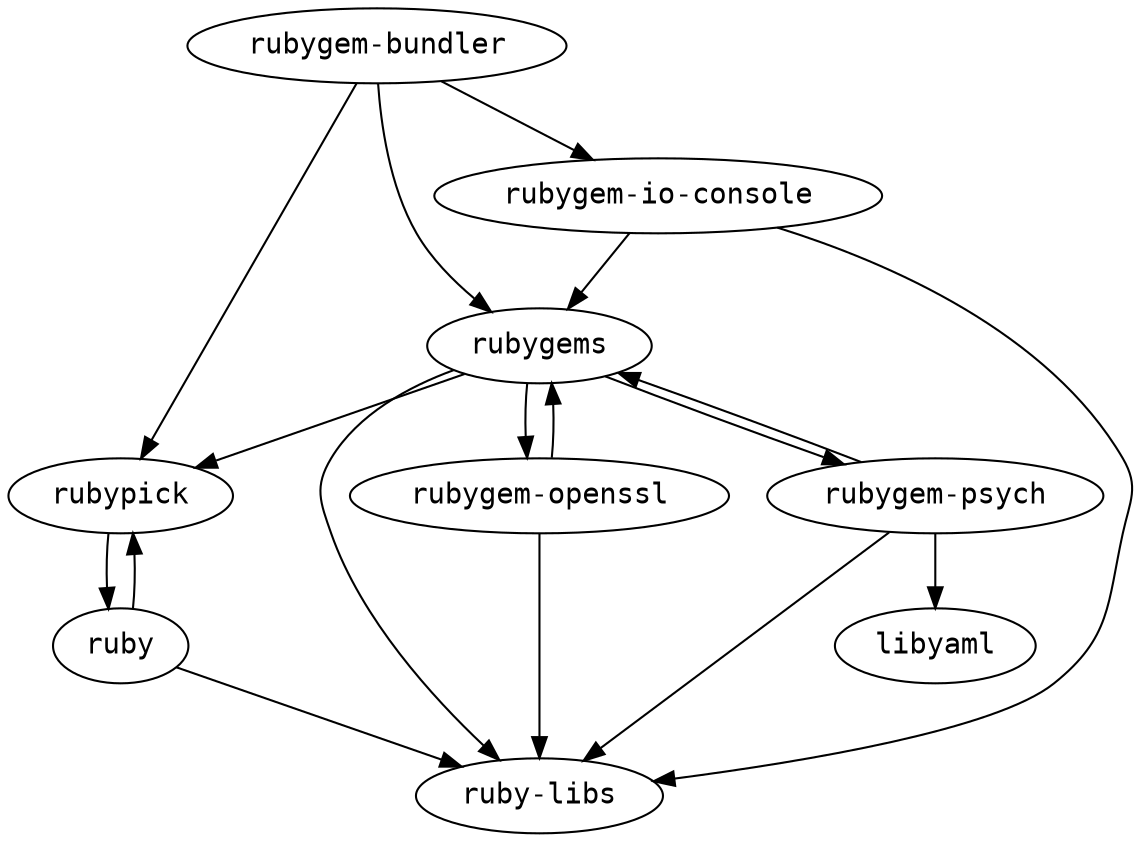 strict digraph G {
node [fontname=monospace];
  "rubygem-bundler" -> "rubypick";
  "rubygem-bundler" -> "rubygem-io-console";
  "rubygem-bundler" -> "rubygems";
  "ruby" -> "rubypick";
  "ruby" -> "ruby-libs";
  "ruby" -> "ruby-libs";
  "rubygem-io-console" -> "ruby-libs";
  "rubygem-io-console" -> "ruby-libs";
  "rubygem-io-console" -> "rubygems";
  "rubypick" -> "ruby";
  "rubygems" -> "ruby-libs";
  "rubygems" -> "rubypick";
  "rubygems" -> "rubygem-openssl";
  "rubygems" -> "rubygem-psych";
  "rubygem-openssl" -> "ruby-libs";
  "rubygem-openssl" -> "ruby-libs";
  "rubygem-openssl" -> "rubygems";
  "rubygem-psych" -> "ruby-libs";
  "rubygem-psych" -> "ruby-libs";
  "rubygem-psych" -> "libyaml";
  "rubygem-psych" -> "rubygems";
}
